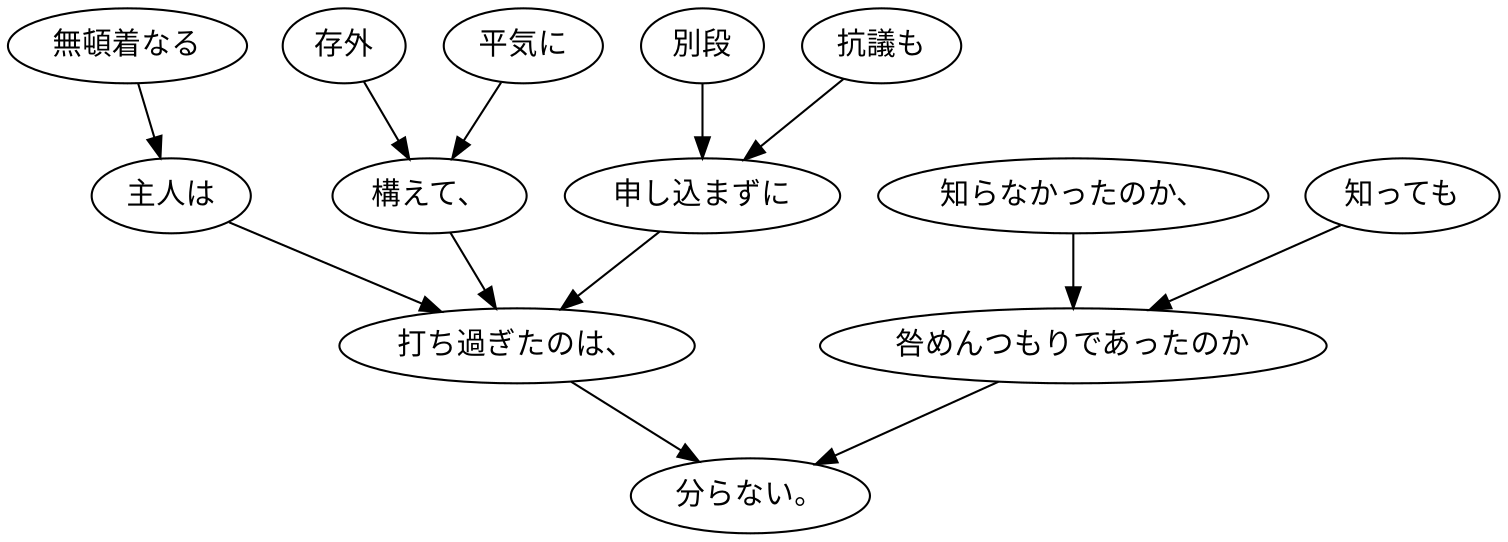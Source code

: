 digraph graph4713 {
	node0 [label="無頓着なる"];
	node1 [label="主人は"];
	node2 [label="存外"];
	node3 [label="平気に"];
	node4 [label="構えて、"];
	node5 [label="別段"];
	node6 [label="抗議も"];
	node7 [label="申し込まずに"];
	node8 [label="打ち過ぎたのは、"];
	node9 [label="知らなかったのか、"];
	node10 [label="知っても"];
	node11 [label="咎めんつもりであったのか"];
	node12 [label="分らない。"];
	node0 -> node1;
	node1 -> node8;
	node2 -> node4;
	node3 -> node4;
	node4 -> node8;
	node5 -> node7;
	node6 -> node7;
	node7 -> node8;
	node8 -> node12;
	node9 -> node11;
	node10 -> node11;
	node11 -> node12;
}
